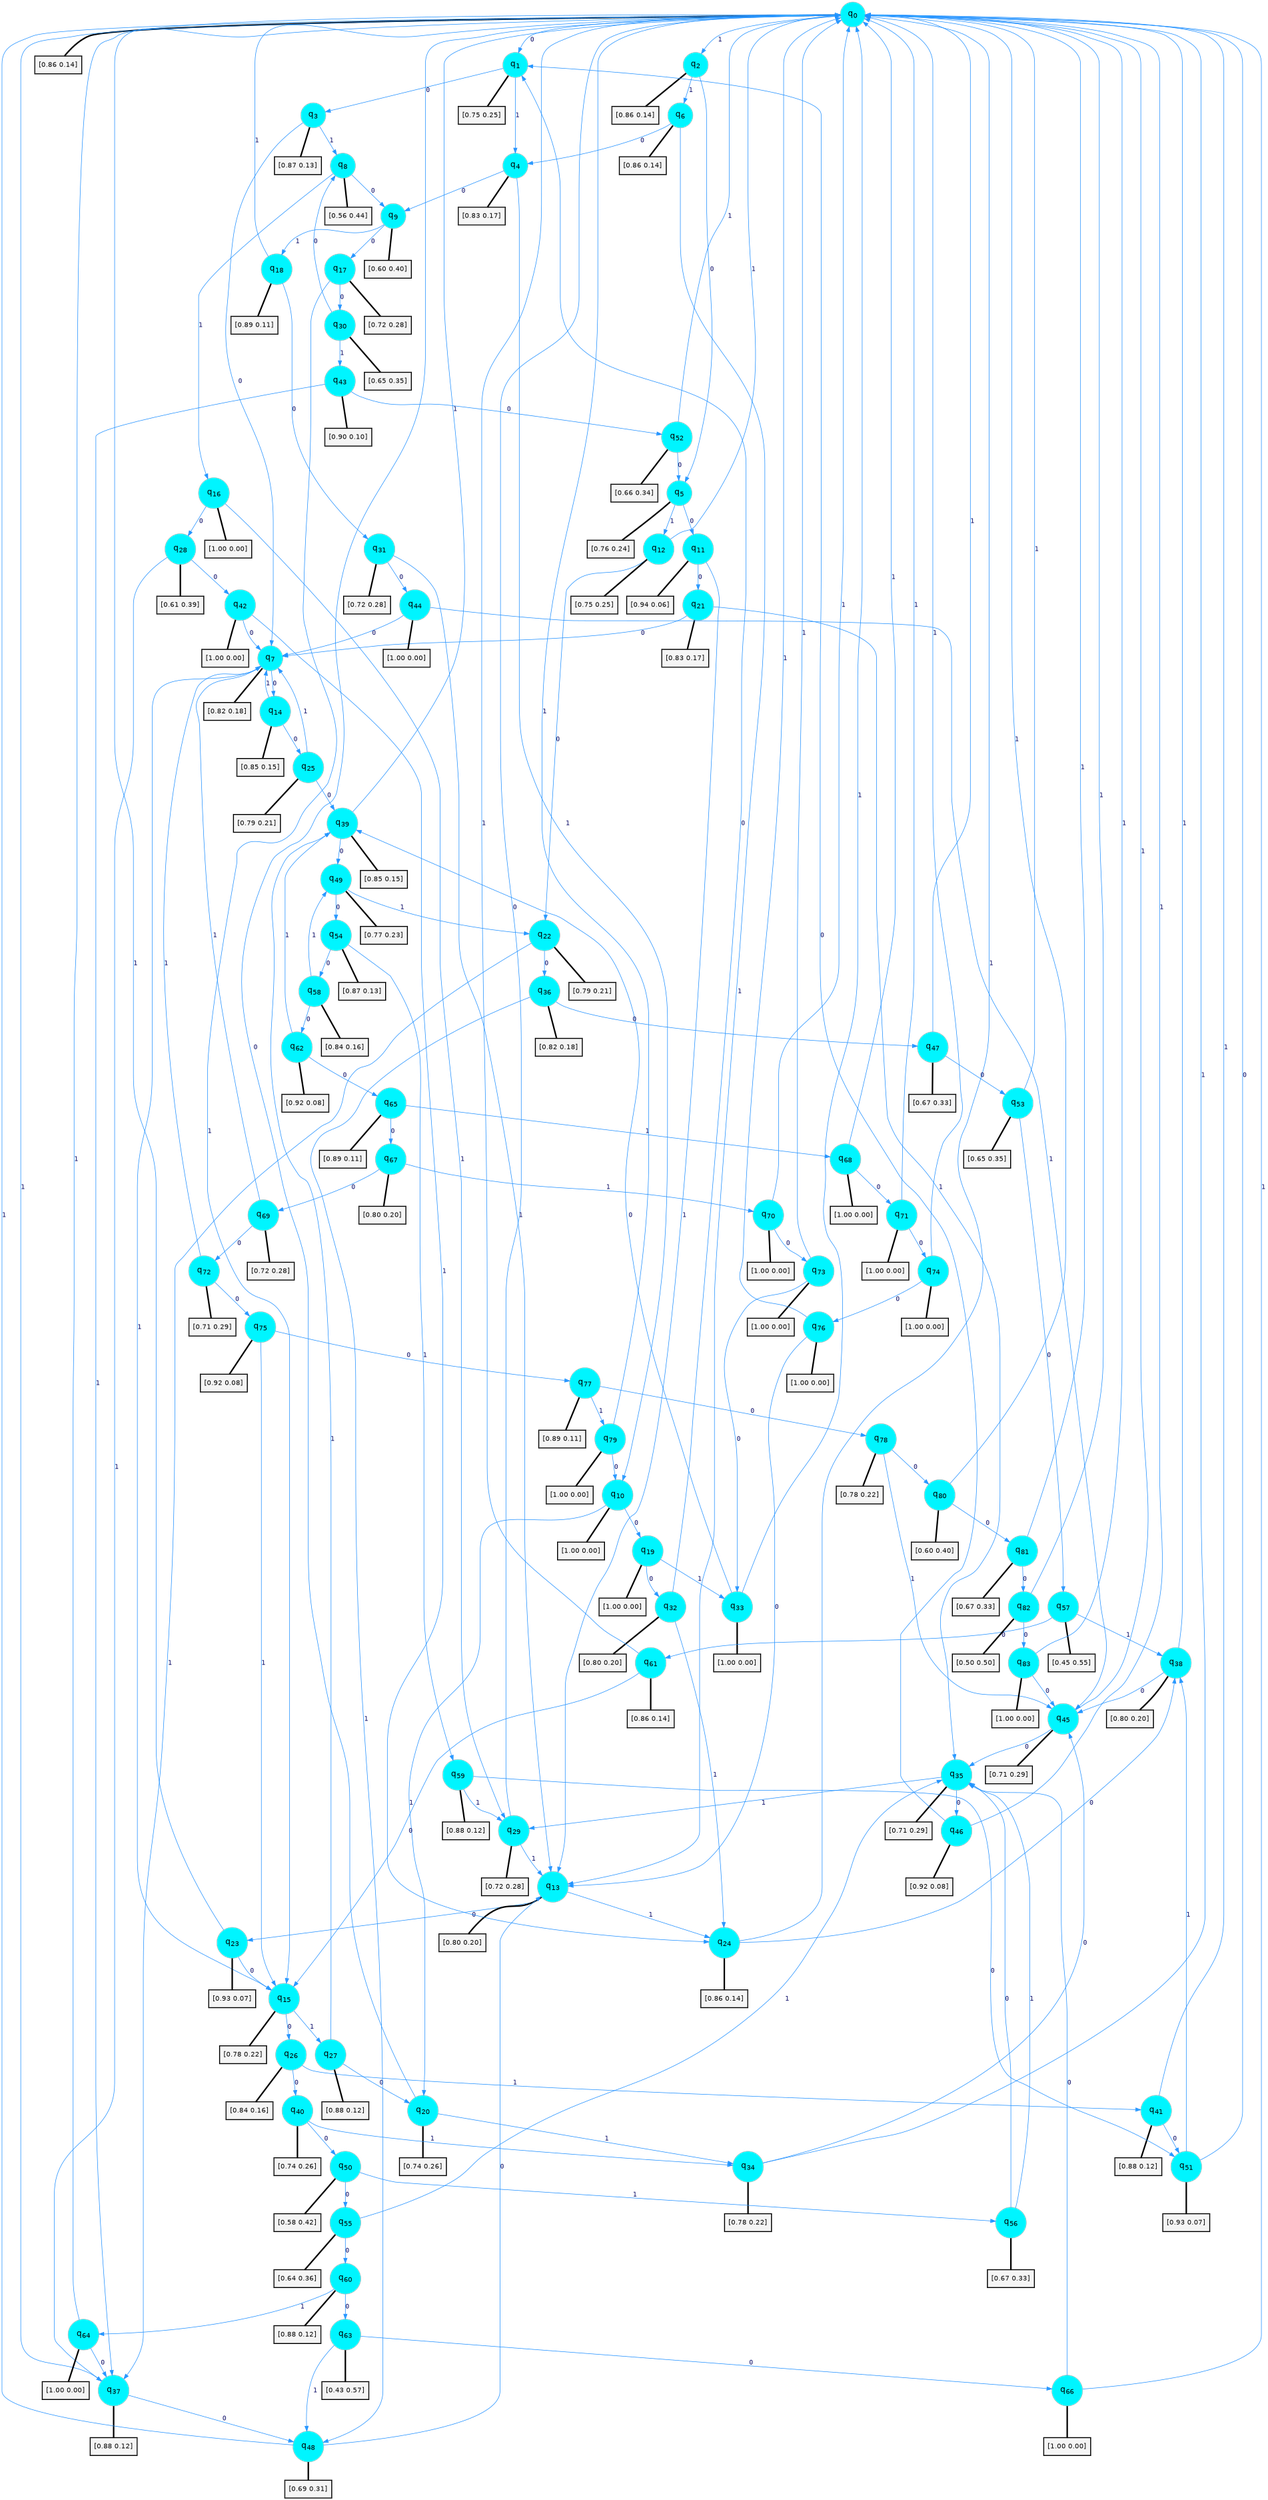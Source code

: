 digraph G {
graph [
bgcolor=transparent, dpi=300, rankdir=TD, size="40,25"];
node [
color=gray, fillcolor=turquoise1, fontcolor=black, fontname=Helvetica, fontsize=16, fontweight=bold, shape=circle, style=filled];
edge [
arrowsize=1, color=dodgerblue1, fontcolor=midnightblue, fontname=courier, fontweight=bold, penwidth=1, style=solid, weight=20];
0[label=<q<SUB>0</SUB>>];
1[label=<q<SUB>1</SUB>>];
2[label=<q<SUB>2</SUB>>];
3[label=<q<SUB>3</SUB>>];
4[label=<q<SUB>4</SUB>>];
5[label=<q<SUB>5</SUB>>];
6[label=<q<SUB>6</SUB>>];
7[label=<q<SUB>7</SUB>>];
8[label=<q<SUB>8</SUB>>];
9[label=<q<SUB>9</SUB>>];
10[label=<q<SUB>10</SUB>>];
11[label=<q<SUB>11</SUB>>];
12[label=<q<SUB>12</SUB>>];
13[label=<q<SUB>13</SUB>>];
14[label=<q<SUB>14</SUB>>];
15[label=<q<SUB>15</SUB>>];
16[label=<q<SUB>16</SUB>>];
17[label=<q<SUB>17</SUB>>];
18[label=<q<SUB>18</SUB>>];
19[label=<q<SUB>19</SUB>>];
20[label=<q<SUB>20</SUB>>];
21[label=<q<SUB>21</SUB>>];
22[label=<q<SUB>22</SUB>>];
23[label=<q<SUB>23</SUB>>];
24[label=<q<SUB>24</SUB>>];
25[label=<q<SUB>25</SUB>>];
26[label=<q<SUB>26</SUB>>];
27[label=<q<SUB>27</SUB>>];
28[label=<q<SUB>28</SUB>>];
29[label=<q<SUB>29</SUB>>];
30[label=<q<SUB>30</SUB>>];
31[label=<q<SUB>31</SUB>>];
32[label=<q<SUB>32</SUB>>];
33[label=<q<SUB>33</SUB>>];
34[label=<q<SUB>34</SUB>>];
35[label=<q<SUB>35</SUB>>];
36[label=<q<SUB>36</SUB>>];
37[label=<q<SUB>37</SUB>>];
38[label=<q<SUB>38</SUB>>];
39[label=<q<SUB>39</SUB>>];
40[label=<q<SUB>40</SUB>>];
41[label=<q<SUB>41</SUB>>];
42[label=<q<SUB>42</SUB>>];
43[label=<q<SUB>43</SUB>>];
44[label=<q<SUB>44</SUB>>];
45[label=<q<SUB>45</SUB>>];
46[label=<q<SUB>46</SUB>>];
47[label=<q<SUB>47</SUB>>];
48[label=<q<SUB>48</SUB>>];
49[label=<q<SUB>49</SUB>>];
50[label=<q<SUB>50</SUB>>];
51[label=<q<SUB>51</SUB>>];
52[label=<q<SUB>52</SUB>>];
53[label=<q<SUB>53</SUB>>];
54[label=<q<SUB>54</SUB>>];
55[label=<q<SUB>55</SUB>>];
56[label=<q<SUB>56</SUB>>];
57[label=<q<SUB>57</SUB>>];
58[label=<q<SUB>58</SUB>>];
59[label=<q<SUB>59</SUB>>];
60[label=<q<SUB>60</SUB>>];
61[label=<q<SUB>61</SUB>>];
62[label=<q<SUB>62</SUB>>];
63[label=<q<SUB>63</SUB>>];
64[label=<q<SUB>64</SUB>>];
65[label=<q<SUB>65</SUB>>];
66[label=<q<SUB>66</SUB>>];
67[label=<q<SUB>67</SUB>>];
68[label=<q<SUB>68</SUB>>];
69[label=<q<SUB>69</SUB>>];
70[label=<q<SUB>70</SUB>>];
71[label=<q<SUB>71</SUB>>];
72[label=<q<SUB>72</SUB>>];
73[label=<q<SUB>73</SUB>>];
74[label=<q<SUB>74</SUB>>];
75[label=<q<SUB>75</SUB>>];
76[label=<q<SUB>76</SUB>>];
77[label=<q<SUB>77</SUB>>];
78[label=<q<SUB>78</SUB>>];
79[label=<q<SUB>79</SUB>>];
80[label=<q<SUB>80</SUB>>];
81[label=<q<SUB>81</SUB>>];
82[label=<q<SUB>82</SUB>>];
83[label=<q<SUB>83</SUB>>];
84[label="[0.86 0.14]", shape=box,fontcolor=black, fontname=Helvetica, fontsize=14, penwidth=2, fillcolor=whitesmoke,color=black];
85[label="[0.75 0.25]", shape=box,fontcolor=black, fontname=Helvetica, fontsize=14, penwidth=2, fillcolor=whitesmoke,color=black];
86[label="[0.86 0.14]", shape=box,fontcolor=black, fontname=Helvetica, fontsize=14, penwidth=2, fillcolor=whitesmoke,color=black];
87[label="[0.87 0.13]", shape=box,fontcolor=black, fontname=Helvetica, fontsize=14, penwidth=2, fillcolor=whitesmoke,color=black];
88[label="[0.83 0.17]", shape=box,fontcolor=black, fontname=Helvetica, fontsize=14, penwidth=2, fillcolor=whitesmoke,color=black];
89[label="[0.76 0.24]", shape=box,fontcolor=black, fontname=Helvetica, fontsize=14, penwidth=2, fillcolor=whitesmoke,color=black];
90[label="[0.86 0.14]", shape=box,fontcolor=black, fontname=Helvetica, fontsize=14, penwidth=2, fillcolor=whitesmoke,color=black];
91[label="[0.82 0.18]", shape=box,fontcolor=black, fontname=Helvetica, fontsize=14, penwidth=2, fillcolor=whitesmoke,color=black];
92[label="[0.56 0.44]", shape=box,fontcolor=black, fontname=Helvetica, fontsize=14, penwidth=2, fillcolor=whitesmoke,color=black];
93[label="[0.60 0.40]", shape=box,fontcolor=black, fontname=Helvetica, fontsize=14, penwidth=2, fillcolor=whitesmoke,color=black];
94[label="[1.00 0.00]", shape=box,fontcolor=black, fontname=Helvetica, fontsize=14, penwidth=2, fillcolor=whitesmoke,color=black];
95[label="[0.94 0.06]", shape=box,fontcolor=black, fontname=Helvetica, fontsize=14, penwidth=2, fillcolor=whitesmoke,color=black];
96[label="[0.75 0.25]", shape=box,fontcolor=black, fontname=Helvetica, fontsize=14, penwidth=2, fillcolor=whitesmoke,color=black];
97[label="[0.80 0.20]", shape=box,fontcolor=black, fontname=Helvetica, fontsize=14, penwidth=2, fillcolor=whitesmoke,color=black];
98[label="[0.85 0.15]", shape=box,fontcolor=black, fontname=Helvetica, fontsize=14, penwidth=2, fillcolor=whitesmoke,color=black];
99[label="[0.78 0.22]", shape=box,fontcolor=black, fontname=Helvetica, fontsize=14, penwidth=2, fillcolor=whitesmoke,color=black];
100[label="[1.00 0.00]", shape=box,fontcolor=black, fontname=Helvetica, fontsize=14, penwidth=2, fillcolor=whitesmoke,color=black];
101[label="[0.72 0.28]", shape=box,fontcolor=black, fontname=Helvetica, fontsize=14, penwidth=2, fillcolor=whitesmoke,color=black];
102[label="[0.89 0.11]", shape=box,fontcolor=black, fontname=Helvetica, fontsize=14, penwidth=2, fillcolor=whitesmoke,color=black];
103[label="[1.00 0.00]", shape=box,fontcolor=black, fontname=Helvetica, fontsize=14, penwidth=2, fillcolor=whitesmoke,color=black];
104[label="[0.74 0.26]", shape=box,fontcolor=black, fontname=Helvetica, fontsize=14, penwidth=2, fillcolor=whitesmoke,color=black];
105[label="[0.83 0.17]", shape=box,fontcolor=black, fontname=Helvetica, fontsize=14, penwidth=2, fillcolor=whitesmoke,color=black];
106[label="[0.79 0.21]", shape=box,fontcolor=black, fontname=Helvetica, fontsize=14, penwidth=2, fillcolor=whitesmoke,color=black];
107[label="[0.93 0.07]", shape=box,fontcolor=black, fontname=Helvetica, fontsize=14, penwidth=2, fillcolor=whitesmoke,color=black];
108[label="[0.86 0.14]", shape=box,fontcolor=black, fontname=Helvetica, fontsize=14, penwidth=2, fillcolor=whitesmoke,color=black];
109[label="[0.79 0.21]", shape=box,fontcolor=black, fontname=Helvetica, fontsize=14, penwidth=2, fillcolor=whitesmoke,color=black];
110[label="[0.84 0.16]", shape=box,fontcolor=black, fontname=Helvetica, fontsize=14, penwidth=2, fillcolor=whitesmoke,color=black];
111[label="[0.88 0.12]", shape=box,fontcolor=black, fontname=Helvetica, fontsize=14, penwidth=2, fillcolor=whitesmoke,color=black];
112[label="[0.61 0.39]", shape=box,fontcolor=black, fontname=Helvetica, fontsize=14, penwidth=2, fillcolor=whitesmoke,color=black];
113[label="[0.72 0.28]", shape=box,fontcolor=black, fontname=Helvetica, fontsize=14, penwidth=2, fillcolor=whitesmoke,color=black];
114[label="[0.65 0.35]", shape=box,fontcolor=black, fontname=Helvetica, fontsize=14, penwidth=2, fillcolor=whitesmoke,color=black];
115[label="[0.72 0.28]", shape=box,fontcolor=black, fontname=Helvetica, fontsize=14, penwidth=2, fillcolor=whitesmoke,color=black];
116[label="[0.80 0.20]", shape=box,fontcolor=black, fontname=Helvetica, fontsize=14, penwidth=2, fillcolor=whitesmoke,color=black];
117[label="[1.00 0.00]", shape=box,fontcolor=black, fontname=Helvetica, fontsize=14, penwidth=2, fillcolor=whitesmoke,color=black];
118[label="[0.78 0.22]", shape=box,fontcolor=black, fontname=Helvetica, fontsize=14, penwidth=2, fillcolor=whitesmoke,color=black];
119[label="[0.71 0.29]", shape=box,fontcolor=black, fontname=Helvetica, fontsize=14, penwidth=2, fillcolor=whitesmoke,color=black];
120[label="[0.82 0.18]", shape=box,fontcolor=black, fontname=Helvetica, fontsize=14, penwidth=2, fillcolor=whitesmoke,color=black];
121[label="[0.88 0.12]", shape=box,fontcolor=black, fontname=Helvetica, fontsize=14, penwidth=2, fillcolor=whitesmoke,color=black];
122[label="[0.80 0.20]", shape=box,fontcolor=black, fontname=Helvetica, fontsize=14, penwidth=2, fillcolor=whitesmoke,color=black];
123[label="[0.85 0.15]", shape=box,fontcolor=black, fontname=Helvetica, fontsize=14, penwidth=2, fillcolor=whitesmoke,color=black];
124[label="[0.74 0.26]", shape=box,fontcolor=black, fontname=Helvetica, fontsize=14, penwidth=2, fillcolor=whitesmoke,color=black];
125[label="[0.88 0.12]", shape=box,fontcolor=black, fontname=Helvetica, fontsize=14, penwidth=2, fillcolor=whitesmoke,color=black];
126[label="[1.00 0.00]", shape=box,fontcolor=black, fontname=Helvetica, fontsize=14, penwidth=2, fillcolor=whitesmoke,color=black];
127[label="[0.90 0.10]", shape=box,fontcolor=black, fontname=Helvetica, fontsize=14, penwidth=2, fillcolor=whitesmoke,color=black];
128[label="[1.00 0.00]", shape=box,fontcolor=black, fontname=Helvetica, fontsize=14, penwidth=2, fillcolor=whitesmoke,color=black];
129[label="[0.71 0.29]", shape=box,fontcolor=black, fontname=Helvetica, fontsize=14, penwidth=2, fillcolor=whitesmoke,color=black];
130[label="[0.92 0.08]", shape=box,fontcolor=black, fontname=Helvetica, fontsize=14, penwidth=2, fillcolor=whitesmoke,color=black];
131[label="[0.67 0.33]", shape=box,fontcolor=black, fontname=Helvetica, fontsize=14, penwidth=2, fillcolor=whitesmoke,color=black];
132[label="[0.69 0.31]", shape=box,fontcolor=black, fontname=Helvetica, fontsize=14, penwidth=2, fillcolor=whitesmoke,color=black];
133[label="[0.77 0.23]", shape=box,fontcolor=black, fontname=Helvetica, fontsize=14, penwidth=2, fillcolor=whitesmoke,color=black];
134[label="[0.58 0.42]", shape=box,fontcolor=black, fontname=Helvetica, fontsize=14, penwidth=2, fillcolor=whitesmoke,color=black];
135[label="[0.93 0.07]", shape=box,fontcolor=black, fontname=Helvetica, fontsize=14, penwidth=2, fillcolor=whitesmoke,color=black];
136[label="[0.66 0.34]", shape=box,fontcolor=black, fontname=Helvetica, fontsize=14, penwidth=2, fillcolor=whitesmoke,color=black];
137[label="[0.65 0.35]", shape=box,fontcolor=black, fontname=Helvetica, fontsize=14, penwidth=2, fillcolor=whitesmoke,color=black];
138[label="[0.87 0.13]", shape=box,fontcolor=black, fontname=Helvetica, fontsize=14, penwidth=2, fillcolor=whitesmoke,color=black];
139[label="[0.64 0.36]", shape=box,fontcolor=black, fontname=Helvetica, fontsize=14, penwidth=2, fillcolor=whitesmoke,color=black];
140[label="[0.67 0.33]", shape=box,fontcolor=black, fontname=Helvetica, fontsize=14, penwidth=2, fillcolor=whitesmoke,color=black];
141[label="[0.45 0.55]", shape=box,fontcolor=black, fontname=Helvetica, fontsize=14, penwidth=2, fillcolor=whitesmoke,color=black];
142[label="[0.84 0.16]", shape=box,fontcolor=black, fontname=Helvetica, fontsize=14, penwidth=2, fillcolor=whitesmoke,color=black];
143[label="[0.88 0.12]", shape=box,fontcolor=black, fontname=Helvetica, fontsize=14, penwidth=2, fillcolor=whitesmoke,color=black];
144[label="[0.88 0.12]", shape=box,fontcolor=black, fontname=Helvetica, fontsize=14, penwidth=2, fillcolor=whitesmoke,color=black];
145[label="[0.86 0.14]", shape=box,fontcolor=black, fontname=Helvetica, fontsize=14, penwidth=2, fillcolor=whitesmoke,color=black];
146[label="[0.92 0.08]", shape=box,fontcolor=black, fontname=Helvetica, fontsize=14, penwidth=2, fillcolor=whitesmoke,color=black];
147[label="[0.43 0.57]", shape=box,fontcolor=black, fontname=Helvetica, fontsize=14, penwidth=2, fillcolor=whitesmoke,color=black];
148[label="[1.00 0.00]", shape=box,fontcolor=black, fontname=Helvetica, fontsize=14, penwidth=2, fillcolor=whitesmoke,color=black];
149[label="[0.89 0.11]", shape=box,fontcolor=black, fontname=Helvetica, fontsize=14, penwidth=2, fillcolor=whitesmoke,color=black];
150[label="[1.00 0.00]", shape=box,fontcolor=black, fontname=Helvetica, fontsize=14, penwidth=2, fillcolor=whitesmoke,color=black];
151[label="[0.80 0.20]", shape=box,fontcolor=black, fontname=Helvetica, fontsize=14, penwidth=2, fillcolor=whitesmoke,color=black];
152[label="[1.00 0.00]", shape=box,fontcolor=black, fontname=Helvetica, fontsize=14, penwidth=2, fillcolor=whitesmoke,color=black];
153[label="[0.72 0.28]", shape=box,fontcolor=black, fontname=Helvetica, fontsize=14, penwidth=2, fillcolor=whitesmoke,color=black];
154[label="[1.00 0.00]", shape=box,fontcolor=black, fontname=Helvetica, fontsize=14, penwidth=2, fillcolor=whitesmoke,color=black];
155[label="[1.00 0.00]", shape=box,fontcolor=black, fontname=Helvetica, fontsize=14, penwidth=2, fillcolor=whitesmoke,color=black];
156[label="[0.71 0.29]", shape=box,fontcolor=black, fontname=Helvetica, fontsize=14, penwidth=2, fillcolor=whitesmoke,color=black];
157[label="[1.00 0.00]", shape=box,fontcolor=black, fontname=Helvetica, fontsize=14, penwidth=2, fillcolor=whitesmoke,color=black];
158[label="[1.00 0.00]", shape=box,fontcolor=black, fontname=Helvetica, fontsize=14, penwidth=2, fillcolor=whitesmoke,color=black];
159[label="[0.92 0.08]", shape=box,fontcolor=black, fontname=Helvetica, fontsize=14, penwidth=2, fillcolor=whitesmoke,color=black];
160[label="[1.00 0.00]", shape=box,fontcolor=black, fontname=Helvetica, fontsize=14, penwidth=2, fillcolor=whitesmoke,color=black];
161[label="[0.89 0.11]", shape=box,fontcolor=black, fontname=Helvetica, fontsize=14, penwidth=2, fillcolor=whitesmoke,color=black];
162[label="[0.78 0.22]", shape=box,fontcolor=black, fontname=Helvetica, fontsize=14, penwidth=2, fillcolor=whitesmoke,color=black];
163[label="[1.00 0.00]", shape=box,fontcolor=black, fontname=Helvetica, fontsize=14, penwidth=2, fillcolor=whitesmoke,color=black];
164[label="[0.60 0.40]", shape=box,fontcolor=black, fontname=Helvetica, fontsize=14, penwidth=2, fillcolor=whitesmoke,color=black];
165[label="[0.67 0.33]", shape=box,fontcolor=black, fontname=Helvetica, fontsize=14, penwidth=2, fillcolor=whitesmoke,color=black];
166[label="[0.50 0.50]", shape=box,fontcolor=black, fontname=Helvetica, fontsize=14, penwidth=2, fillcolor=whitesmoke,color=black];
167[label="[1.00 0.00]", shape=box,fontcolor=black, fontname=Helvetica, fontsize=14, penwidth=2, fillcolor=whitesmoke,color=black];
0->1 [label=0];
0->2 [label=1];
0->84 [arrowhead=none, penwidth=3,color=black];
1->3 [label=0];
1->4 [label=1];
1->85 [arrowhead=none, penwidth=3,color=black];
2->5 [label=0];
2->6 [label=1];
2->86 [arrowhead=none, penwidth=3,color=black];
3->7 [label=0];
3->8 [label=1];
3->87 [arrowhead=none, penwidth=3,color=black];
4->9 [label=0];
4->10 [label=1];
4->88 [arrowhead=none, penwidth=3,color=black];
5->11 [label=0];
5->12 [label=1];
5->89 [arrowhead=none, penwidth=3,color=black];
6->4 [label=0];
6->13 [label=1];
6->90 [arrowhead=none, penwidth=3,color=black];
7->14 [label=0];
7->15 [label=1];
7->91 [arrowhead=none, penwidth=3,color=black];
8->9 [label=0];
8->16 [label=1];
8->92 [arrowhead=none, penwidth=3,color=black];
9->17 [label=0];
9->18 [label=1];
9->93 [arrowhead=none, penwidth=3,color=black];
10->19 [label=0];
10->20 [label=1];
10->94 [arrowhead=none, penwidth=3,color=black];
11->21 [label=0];
11->13 [label=1];
11->95 [arrowhead=none, penwidth=3,color=black];
12->22 [label=0];
12->0 [label=1];
12->96 [arrowhead=none, penwidth=3,color=black];
13->23 [label=0];
13->24 [label=1];
13->97 [arrowhead=none, penwidth=3,color=black];
14->25 [label=0];
14->7 [label=1];
14->98 [arrowhead=none, penwidth=3,color=black];
15->26 [label=0];
15->27 [label=1];
15->99 [arrowhead=none, penwidth=3,color=black];
16->28 [label=0];
16->29 [label=1];
16->100 [arrowhead=none, penwidth=3,color=black];
17->30 [label=0];
17->15 [label=1];
17->101 [arrowhead=none, penwidth=3,color=black];
18->31 [label=0];
18->0 [label=1];
18->102 [arrowhead=none, penwidth=3,color=black];
19->32 [label=0];
19->33 [label=1];
19->103 [arrowhead=none, penwidth=3,color=black];
20->0 [label=0];
20->34 [label=1];
20->104 [arrowhead=none, penwidth=3,color=black];
21->7 [label=0];
21->35 [label=1];
21->105 [arrowhead=none, penwidth=3,color=black];
22->36 [label=0];
22->37 [label=1];
22->106 [arrowhead=none, penwidth=3,color=black];
23->15 [label=0];
23->0 [label=1];
23->107 [arrowhead=none, penwidth=3,color=black];
24->38 [label=0];
24->0 [label=1];
24->108 [arrowhead=none, penwidth=3,color=black];
25->39 [label=0];
25->7 [label=1];
25->109 [arrowhead=none, penwidth=3,color=black];
26->40 [label=0];
26->41 [label=1];
26->110 [arrowhead=none, penwidth=3,color=black];
27->20 [label=0];
27->39 [label=1];
27->111 [arrowhead=none, penwidth=3,color=black];
28->42 [label=0];
28->37 [label=1];
28->112 [arrowhead=none, penwidth=3,color=black];
29->0 [label=0];
29->13 [label=1];
29->113 [arrowhead=none, penwidth=3,color=black];
30->8 [label=0];
30->43 [label=1];
30->114 [arrowhead=none, penwidth=3,color=black];
31->44 [label=0];
31->13 [label=1];
31->115 [arrowhead=none, penwidth=3,color=black];
32->1 [label=0];
32->24 [label=1];
32->116 [arrowhead=none, penwidth=3,color=black];
33->39 [label=0];
33->0 [label=1];
33->117 [arrowhead=none, penwidth=3,color=black];
34->45 [label=0];
34->0 [label=1];
34->118 [arrowhead=none, penwidth=3,color=black];
35->46 [label=0];
35->29 [label=1];
35->119 [arrowhead=none, penwidth=3,color=black];
36->47 [label=0];
36->48 [label=1];
36->120 [arrowhead=none, penwidth=3,color=black];
37->48 [label=0];
37->0 [label=1];
37->121 [arrowhead=none, penwidth=3,color=black];
38->45 [label=0];
38->0 [label=1];
38->122 [arrowhead=none, penwidth=3,color=black];
39->49 [label=0];
39->0 [label=1];
39->123 [arrowhead=none, penwidth=3,color=black];
40->50 [label=0];
40->34 [label=1];
40->124 [arrowhead=none, penwidth=3,color=black];
41->51 [label=0];
41->0 [label=1];
41->125 [arrowhead=none, penwidth=3,color=black];
42->7 [label=0];
42->24 [label=1];
42->126 [arrowhead=none, penwidth=3,color=black];
43->52 [label=0];
43->37 [label=1];
43->127 [arrowhead=none, penwidth=3,color=black];
44->7 [label=0];
44->45 [label=1];
44->128 [arrowhead=none, penwidth=3,color=black];
45->35 [label=0];
45->0 [label=1];
45->129 [arrowhead=none, penwidth=3,color=black];
46->1 [label=0];
46->0 [label=1];
46->130 [arrowhead=none, penwidth=3,color=black];
47->53 [label=0];
47->0 [label=1];
47->131 [arrowhead=none, penwidth=3,color=black];
48->13 [label=0];
48->0 [label=1];
48->132 [arrowhead=none, penwidth=3,color=black];
49->54 [label=0];
49->22 [label=1];
49->133 [arrowhead=none, penwidth=3,color=black];
50->55 [label=0];
50->56 [label=1];
50->134 [arrowhead=none, penwidth=3,color=black];
51->0 [label=0];
51->38 [label=1];
51->135 [arrowhead=none, penwidth=3,color=black];
52->5 [label=0];
52->0 [label=1];
52->136 [arrowhead=none, penwidth=3,color=black];
53->57 [label=0];
53->0 [label=1];
53->137 [arrowhead=none, penwidth=3,color=black];
54->58 [label=0];
54->59 [label=1];
54->138 [arrowhead=none, penwidth=3,color=black];
55->60 [label=0];
55->35 [label=1];
55->139 [arrowhead=none, penwidth=3,color=black];
56->35 [label=0];
56->35 [label=1];
56->140 [arrowhead=none, penwidth=3,color=black];
57->61 [label=0];
57->38 [label=1];
57->141 [arrowhead=none, penwidth=3,color=black];
58->62 [label=0];
58->49 [label=1];
58->142 [arrowhead=none, penwidth=3,color=black];
59->51 [label=0];
59->29 [label=1];
59->143 [arrowhead=none, penwidth=3,color=black];
60->63 [label=0];
60->64 [label=1];
60->144 [arrowhead=none, penwidth=3,color=black];
61->15 [label=0];
61->0 [label=1];
61->145 [arrowhead=none, penwidth=3,color=black];
62->65 [label=0];
62->39 [label=1];
62->146 [arrowhead=none, penwidth=3,color=black];
63->66 [label=0];
63->48 [label=1];
63->147 [arrowhead=none, penwidth=3,color=black];
64->37 [label=0];
64->0 [label=1];
64->148 [arrowhead=none, penwidth=3,color=black];
65->67 [label=0];
65->68 [label=1];
65->149 [arrowhead=none, penwidth=3,color=black];
66->35 [label=0];
66->0 [label=1];
66->150 [arrowhead=none, penwidth=3,color=black];
67->69 [label=0];
67->70 [label=1];
67->151 [arrowhead=none, penwidth=3,color=black];
68->71 [label=0];
68->0 [label=1];
68->152 [arrowhead=none, penwidth=3,color=black];
69->72 [label=0];
69->7 [label=1];
69->153 [arrowhead=none, penwidth=3,color=black];
70->73 [label=0];
70->0 [label=1];
70->154 [arrowhead=none, penwidth=3,color=black];
71->74 [label=0];
71->0 [label=1];
71->155 [arrowhead=none, penwidth=3,color=black];
72->75 [label=0];
72->7 [label=1];
72->156 [arrowhead=none, penwidth=3,color=black];
73->33 [label=0];
73->0 [label=1];
73->157 [arrowhead=none, penwidth=3,color=black];
74->76 [label=0];
74->0 [label=1];
74->158 [arrowhead=none, penwidth=3,color=black];
75->77 [label=0];
75->15 [label=1];
75->159 [arrowhead=none, penwidth=3,color=black];
76->13 [label=0];
76->0 [label=1];
76->160 [arrowhead=none, penwidth=3,color=black];
77->78 [label=0];
77->79 [label=1];
77->161 [arrowhead=none, penwidth=3,color=black];
78->80 [label=0];
78->45 [label=1];
78->162 [arrowhead=none, penwidth=3,color=black];
79->10 [label=0];
79->0 [label=1];
79->163 [arrowhead=none, penwidth=3,color=black];
80->81 [label=0];
80->0 [label=1];
80->164 [arrowhead=none, penwidth=3,color=black];
81->82 [label=0];
81->0 [label=1];
81->165 [arrowhead=none, penwidth=3,color=black];
82->83 [label=0];
82->0 [label=1];
82->166 [arrowhead=none, penwidth=3,color=black];
83->45 [label=0];
83->0 [label=1];
83->167 [arrowhead=none, penwidth=3,color=black];
}
